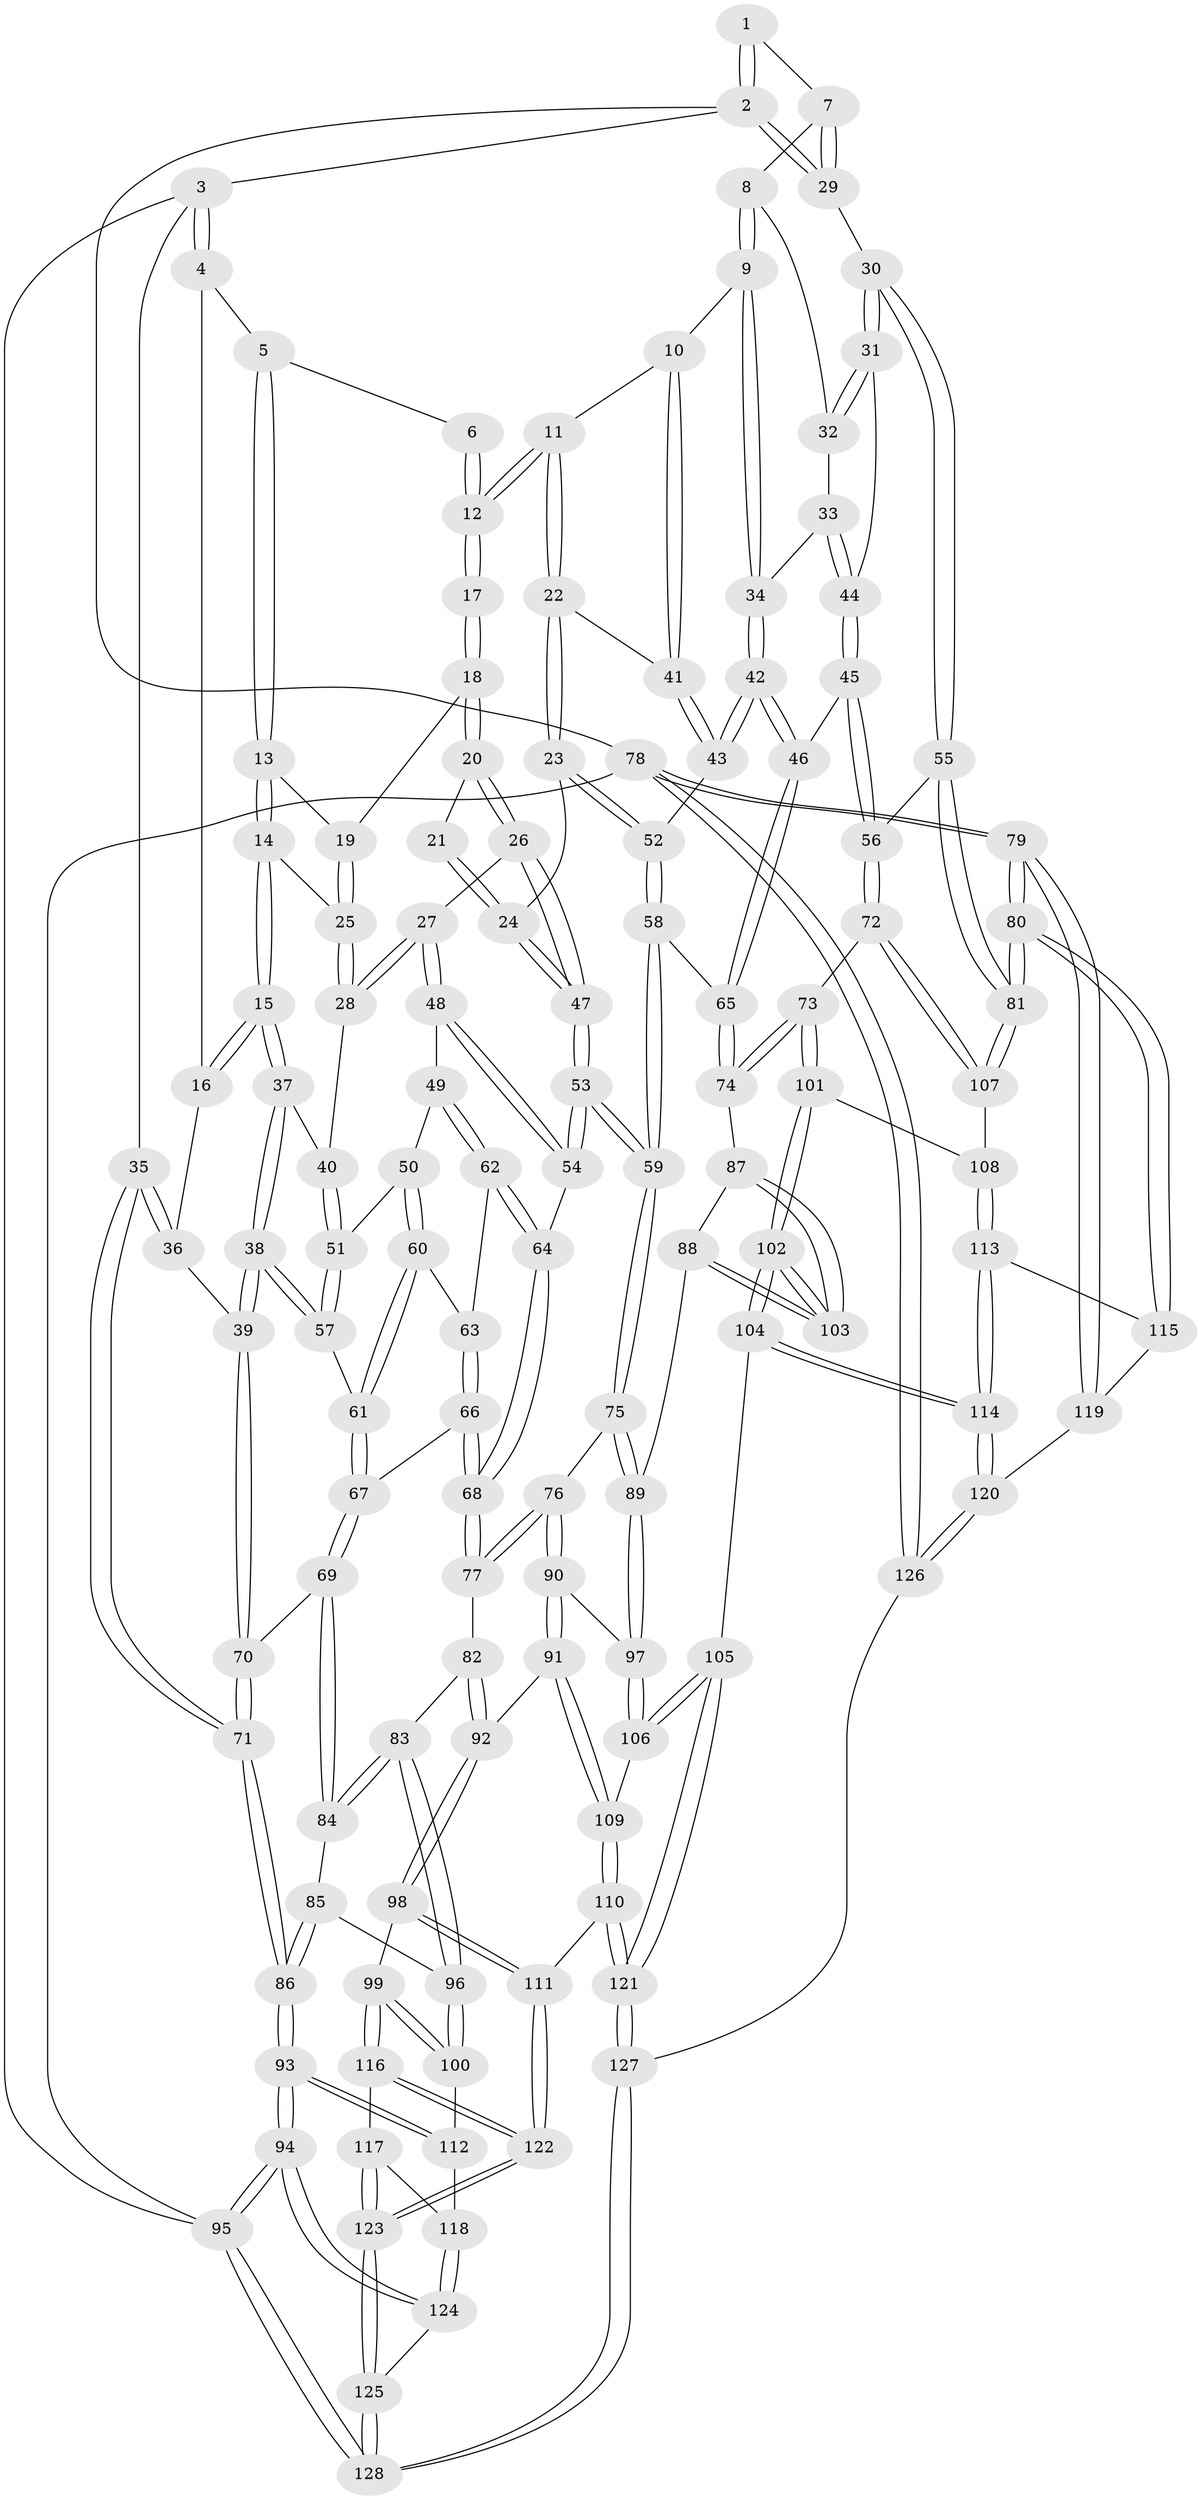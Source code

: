 // Generated by graph-tools (version 1.1) at 2025/27/03/09/25 03:27:12]
// undirected, 128 vertices, 317 edges
graph export_dot {
graph [start="1"]
  node [color=gray90,style=filled];
  1 [pos="+0.7958443213285568+0"];
  2 [pos="+1+0"];
  3 [pos="+0+0"];
  4 [pos="+0.2448288805125989+0"];
  5 [pos="+0.282703186613709+0"];
  6 [pos="+0.7815761407444772+0"];
  7 [pos="+0.9283525062556287+0.1544709680401717"];
  8 [pos="+0.9264712148015624+0.15594943376123221"];
  9 [pos="+0.7823480748267372+0.13782606644209117"];
  10 [pos="+0.7729526768216879+0.13167558195331325"];
  11 [pos="+0.7277573963715638+0.08867991254027628"];
  12 [pos="+0.7217876525141381+0.05495946237886595"];
  13 [pos="+0.3065745234929101+0"];
  14 [pos="+0.24599968159351976+0.1669372956305883"];
  15 [pos="+0.15855207240607833+0.2264262371358716"];
  16 [pos="+0.12427739846572992+0.15700520436806692"];
  17 [pos="+0.5504147693339186+0.08296497529229893"];
  18 [pos="+0.3710457510604956+0"];
  19 [pos="+0.3524384344174494+0"];
  20 [pos="+0.42615506142013726+0.17990754957456825"];
  21 [pos="+0.540121446054192+0.11902279576951641"];
  22 [pos="+0.6276027649562708+0.2296102616236492"];
  23 [pos="+0.590006026712444+0.2592337545814464"];
  24 [pos="+0.5678790114239631+0.2654285128953203"];
  25 [pos="+0.30102020032906496+0.20854243603051764"];
  26 [pos="+0.4321725682403753+0.23703529056711575"];
  27 [pos="+0.414697122134941+0.24887426586769557"];
  28 [pos="+0.3086882037036776+0.22308043687453452"];
  29 [pos="+1+0"];
  30 [pos="+1+0.3111503543771305"];
  31 [pos="+0.9577185792274783+0.2451766517623908"];
  32 [pos="+0.9278176466692253+0.17018216600105335"];
  33 [pos="+0.8811224331508223+0.2454851080770442"];
  34 [pos="+0.8167511533995261+0.21835597387767824"];
  35 [pos="+0+0.024702025242880045"];
  36 [pos="+0+0.15584518591804514"];
  37 [pos="+0.15960510441519268+0.26530217222263575"];
  38 [pos="+0.11643563481278785+0.34198641815444136"];
  39 [pos="+0.1086004018847291+0.34480503843965415"];
  40 [pos="+0.24932241644213948+0.26615858030785916"];
  41 [pos="+0.7471442929317349+0.2958436047225654"];
  42 [pos="+0.8158798550883867+0.35228207171126497"];
  43 [pos="+0.7748772603386228+0.34182867013838636"];
  44 [pos="+0.9051704001927625+0.3034864151226824"];
  45 [pos="+0.8781822612206779+0.3959628796716213"];
  46 [pos="+0.8712161467750842+0.3954136525621079"];
  47 [pos="+0.553450774476178+0.2731759370322364"];
  48 [pos="+0.4119299707700692+0.2544016979842219"];
  49 [pos="+0.3581094202380454+0.3269831017623402"];
  50 [pos="+0.319937186658545+0.3366108077231411"];
  51 [pos="+0.302133126175322+0.33129310725080247"];
  52 [pos="+0.698086484372952+0.36630245204382766"];
  53 [pos="+0.5371747284643984+0.48638102773995334"];
  54 [pos="+0.46295522988339755+0.46559669913134344"];
  55 [pos="+1+0.4679610551209826"];
  56 [pos="+1+0.46773410572269314"];
  57 [pos="+0.18224185201573825+0.3836250075514507"];
  58 [pos="+0.6454111895967569+0.4866784846079243"];
  59 [pos="+0.5413434403374411+0.49169757264767977"];
  60 [pos="+0.299954782454866+0.3947444463085066"];
  61 [pos="+0.18360495681685066+0.3852738629625591"];
  62 [pos="+0.38725989406331024+0.41607439038107036"];
  63 [pos="+0.301889644925561+0.40196338714375224"];
  64 [pos="+0.4133313583711219+0.4608845244073019"];
  65 [pos="+0.7253091025069393+0.5243652609078091"];
  66 [pos="+0.28562990183314224+0.510161628325241"];
  67 [pos="+0.2261171613500923+0.4641035992636458"];
  68 [pos="+0.2956089827771184+0.5239313122224357"];
  69 [pos="+0.09856605162666707+0.5411470947433131"];
  70 [pos="+0.016090737501634013+0.3999711821591067"];
  71 [pos="+0+0.3939061166395044"];
  72 [pos="+0.8467238857464098+0.6481552674923432"];
  73 [pos="+0.8136254958782054+0.6383891363512806"];
  74 [pos="+0.7563010327435413+0.6004936057398073"];
  75 [pos="+0.5269950332802574+0.5656334778179367"];
  76 [pos="+0.3498545802637784+0.6098283823642351"];
  77 [pos="+0.2936449904949367+0.536647872190451"];
  78 [pos="+1+1"];
  79 [pos="+1+1"];
  80 [pos="+1+0.824811752343982"];
  81 [pos="+1+0.6688114978056869"];
  82 [pos="+0.2699525011189599+0.555539413955805"];
  83 [pos="+0.11801412000092726+0.5955095001278082"];
  84 [pos="+0.10416069200402314+0.5684690103642756"];
  85 [pos="+0+0.5893853437665495"];
  86 [pos="+0+0.5572255378524781"];
  87 [pos="+0.6945406774656565+0.6449748602469881"];
  88 [pos="+0.5333163117331056+0.6088122618241834"];
  89 [pos="+0.5328057726317452+0.6083482293036035"];
  90 [pos="+0.3554897628371091+0.6788454803797896"];
  91 [pos="+0.3236708942070644+0.7155979041055341"];
  92 [pos="+0.22576039321404567+0.7207416153273832"];
  93 [pos="+0+0.7226674552689692"];
  94 [pos="+0+0.9110297475054957"];
  95 [pos="+0+1"];
  96 [pos="+0.1082914254423951+0.6962432475893143"];
  97 [pos="+0.4635055601595804+0.699879018013762"];
  98 [pos="+0.15745047306932147+0.7534817597052903"];
  99 [pos="+0.1548696369005349+0.7533410676786215"];
  100 [pos="+0.10861732378734297+0.7127550511611093"];
  101 [pos="+0.7116618397398163+0.765751865068875"];
  102 [pos="+0.6417661861757142+0.8251777443012188"];
  103 [pos="+0.6355898150020503+0.7709852887446925"];
  104 [pos="+0.6406120723120432+0.8312471471036532"];
  105 [pos="+0.5214911882083704+0.8291119801133772"];
  106 [pos="+0.4769879814767534+0.7868800105396541"];
  107 [pos="+0.879355188475935+0.7111346110314316"];
  108 [pos="+0.8775158661139559+0.7403924900918689"];
  109 [pos="+0.3614133244788086+0.8059240291255068"];
  110 [pos="+0.31608695535807907+0.8976199881696392"];
  111 [pos="+0.2975315670222646+0.888234212317869"];
  112 [pos="+0.060998243786631164+0.7213540206825337"];
  113 [pos="+0.8779852379689758+0.749523469843733"];
  114 [pos="+0.6712607422545886+0.875310585202116"];
  115 [pos="+0.8869810819363625+0.7697910335309639"];
  116 [pos="+0.1206397292521007+0.8485659264513596"];
  117 [pos="+0.00041217408057318025+0.8831824004496758"];
  118 [pos="+0+0.8823565550730567"];
  119 [pos="+0.9053287566385765+0.8789583488237288"];
  120 [pos="+0.7129811106534113+0.9881285627394801"];
  121 [pos="+0.3765343818151021+1"];
  122 [pos="+0.13608423768841776+0.9338547979511506"];
  123 [pos="+0.1206247057472457+1"];
  124 [pos="+0+0.9080773909694813"];
  125 [pos="+0.12063778421416371+1"];
  126 [pos="+0.6829396610523917+1"];
  127 [pos="+0.3795498643494887+1"];
  128 [pos="+0.19354985289512971+1"];
  1 -- 2;
  1 -- 2;
  1 -- 7;
  2 -- 3;
  2 -- 29;
  2 -- 29;
  2 -- 78;
  3 -- 4;
  3 -- 4;
  3 -- 35;
  3 -- 95;
  4 -- 5;
  4 -- 16;
  5 -- 6;
  5 -- 13;
  5 -- 13;
  6 -- 12;
  6 -- 12;
  7 -- 8;
  7 -- 29;
  7 -- 29;
  8 -- 9;
  8 -- 9;
  8 -- 32;
  9 -- 10;
  9 -- 34;
  9 -- 34;
  10 -- 11;
  10 -- 41;
  10 -- 41;
  11 -- 12;
  11 -- 12;
  11 -- 22;
  11 -- 22;
  12 -- 17;
  12 -- 17;
  13 -- 14;
  13 -- 14;
  13 -- 19;
  14 -- 15;
  14 -- 15;
  14 -- 25;
  15 -- 16;
  15 -- 16;
  15 -- 37;
  15 -- 37;
  16 -- 36;
  17 -- 18;
  17 -- 18;
  18 -- 19;
  18 -- 20;
  18 -- 20;
  19 -- 25;
  19 -- 25;
  20 -- 21;
  20 -- 26;
  20 -- 26;
  21 -- 24;
  21 -- 24;
  22 -- 23;
  22 -- 23;
  22 -- 41;
  23 -- 24;
  23 -- 52;
  23 -- 52;
  24 -- 47;
  24 -- 47;
  25 -- 28;
  25 -- 28;
  26 -- 27;
  26 -- 47;
  26 -- 47;
  27 -- 28;
  27 -- 28;
  27 -- 48;
  27 -- 48;
  28 -- 40;
  29 -- 30;
  30 -- 31;
  30 -- 31;
  30 -- 55;
  30 -- 55;
  31 -- 32;
  31 -- 32;
  31 -- 44;
  32 -- 33;
  33 -- 34;
  33 -- 44;
  33 -- 44;
  34 -- 42;
  34 -- 42;
  35 -- 36;
  35 -- 36;
  35 -- 71;
  35 -- 71;
  36 -- 39;
  37 -- 38;
  37 -- 38;
  37 -- 40;
  38 -- 39;
  38 -- 39;
  38 -- 57;
  38 -- 57;
  39 -- 70;
  39 -- 70;
  40 -- 51;
  40 -- 51;
  41 -- 43;
  41 -- 43;
  42 -- 43;
  42 -- 43;
  42 -- 46;
  42 -- 46;
  43 -- 52;
  44 -- 45;
  44 -- 45;
  45 -- 46;
  45 -- 56;
  45 -- 56;
  46 -- 65;
  46 -- 65;
  47 -- 53;
  47 -- 53;
  48 -- 49;
  48 -- 54;
  48 -- 54;
  49 -- 50;
  49 -- 62;
  49 -- 62;
  50 -- 51;
  50 -- 60;
  50 -- 60;
  51 -- 57;
  51 -- 57;
  52 -- 58;
  52 -- 58;
  53 -- 54;
  53 -- 54;
  53 -- 59;
  53 -- 59;
  54 -- 64;
  55 -- 56;
  55 -- 81;
  55 -- 81;
  56 -- 72;
  56 -- 72;
  57 -- 61;
  58 -- 59;
  58 -- 59;
  58 -- 65;
  59 -- 75;
  59 -- 75;
  60 -- 61;
  60 -- 61;
  60 -- 63;
  61 -- 67;
  61 -- 67;
  62 -- 63;
  62 -- 64;
  62 -- 64;
  63 -- 66;
  63 -- 66;
  64 -- 68;
  64 -- 68;
  65 -- 74;
  65 -- 74;
  66 -- 67;
  66 -- 68;
  66 -- 68;
  67 -- 69;
  67 -- 69;
  68 -- 77;
  68 -- 77;
  69 -- 70;
  69 -- 84;
  69 -- 84;
  70 -- 71;
  70 -- 71;
  71 -- 86;
  71 -- 86;
  72 -- 73;
  72 -- 107;
  72 -- 107;
  73 -- 74;
  73 -- 74;
  73 -- 101;
  73 -- 101;
  74 -- 87;
  75 -- 76;
  75 -- 89;
  75 -- 89;
  76 -- 77;
  76 -- 77;
  76 -- 90;
  76 -- 90;
  77 -- 82;
  78 -- 79;
  78 -- 79;
  78 -- 126;
  78 -- 126;
  78 -- 95;
  79 -- 80;
  79 -- 80;
  79 -- 119;
  79 -- 119;
  80 -- 81;
  80 -- 81;
  80 -- 115;
  80 -- 115;
  81 -- 107;
  81 -- 107;
  82 -- 83;
  82 -- 92;
  82 -- 92;
  83 -- 84;
  83 -- 84;
  83 -- 96;
  83 -- 96;
  84 -- 85;
  85 -- 86;
  85 -- 86;
  85 -- 96;
  86 -- 93;
  86 -- 93;
  87 -- 88;
  87 -- 103;
  87 -- 103;
  88 -- 89;
  88 -- 103;
  88 -- 103;
  89 -- 97;
  89 -- 97;
  90 -- 91;
  90 -- 91;
  90 -- 97;
  91 -- 92;
  91 -- 109;
  91 -- 109;
  92 -- 98;
  92 -- 98;
  93 -- 94;
  93 -- 94;
  93 -- 112;
  93 -- 112;
  94 -- 95;
  94 -- 95;
  94 -- 124;
  94 -- 124;
  95 -- 128;
  95 -- 128;
  96 -- 100;
  96 -- 100;
  97 -- 106;
  97 -- 106;
  98 -- 99;
  98 -- 111;
  98 -- 111;
  99 -- 100;
  99 -- 100;
  99 -- 116;
  99 -- 116;
  100 -- 112;
  101 -- 102;
  101 -- 102;
  101 -- 108;
  102 -- 103;
  102 -- 103;
  102 -- 104;
  102 -- 104;
  104 -- 105;
  104 -- 114;
  104 -- 114;
  105 -- 106;
  105 -- 106;
  105 -- 121;
  105 -- 121;
  106 -- 109;
  107 -- 108;
  108 -- 113;
  108 -- 113;
  109 -- 110;
  109 -- 110;
  110 -- 111;
  110 -- 121;
  110 -- 121;
  111 -- 122;
  111 -- 122;
  112 -- 118;
  113 -- 114;
  113 -- 114;
  113 -- 115;
  114 -- 120;
  114 -- 120;
  115 -- 119;
  116 -- 117;
  116 -- 122;
  116 -- 122;
  117 -- 118;
  117 -- 123;
  117 -- 123;
  118 -- 124;
  118 -- 124;
  119 -- 120;
  120 -- 126;
  120 -- 126;
  121 -- 127;
  121 -- 127;
  122 -- 123;
  122 -- 123;
  123 -- 125;
  123 -- 125;
  124 -- 125;
  125 -- 128;
  125 -- 128;
  126 -- 127;
  127 -- 128;
  127 -- 128;
}
